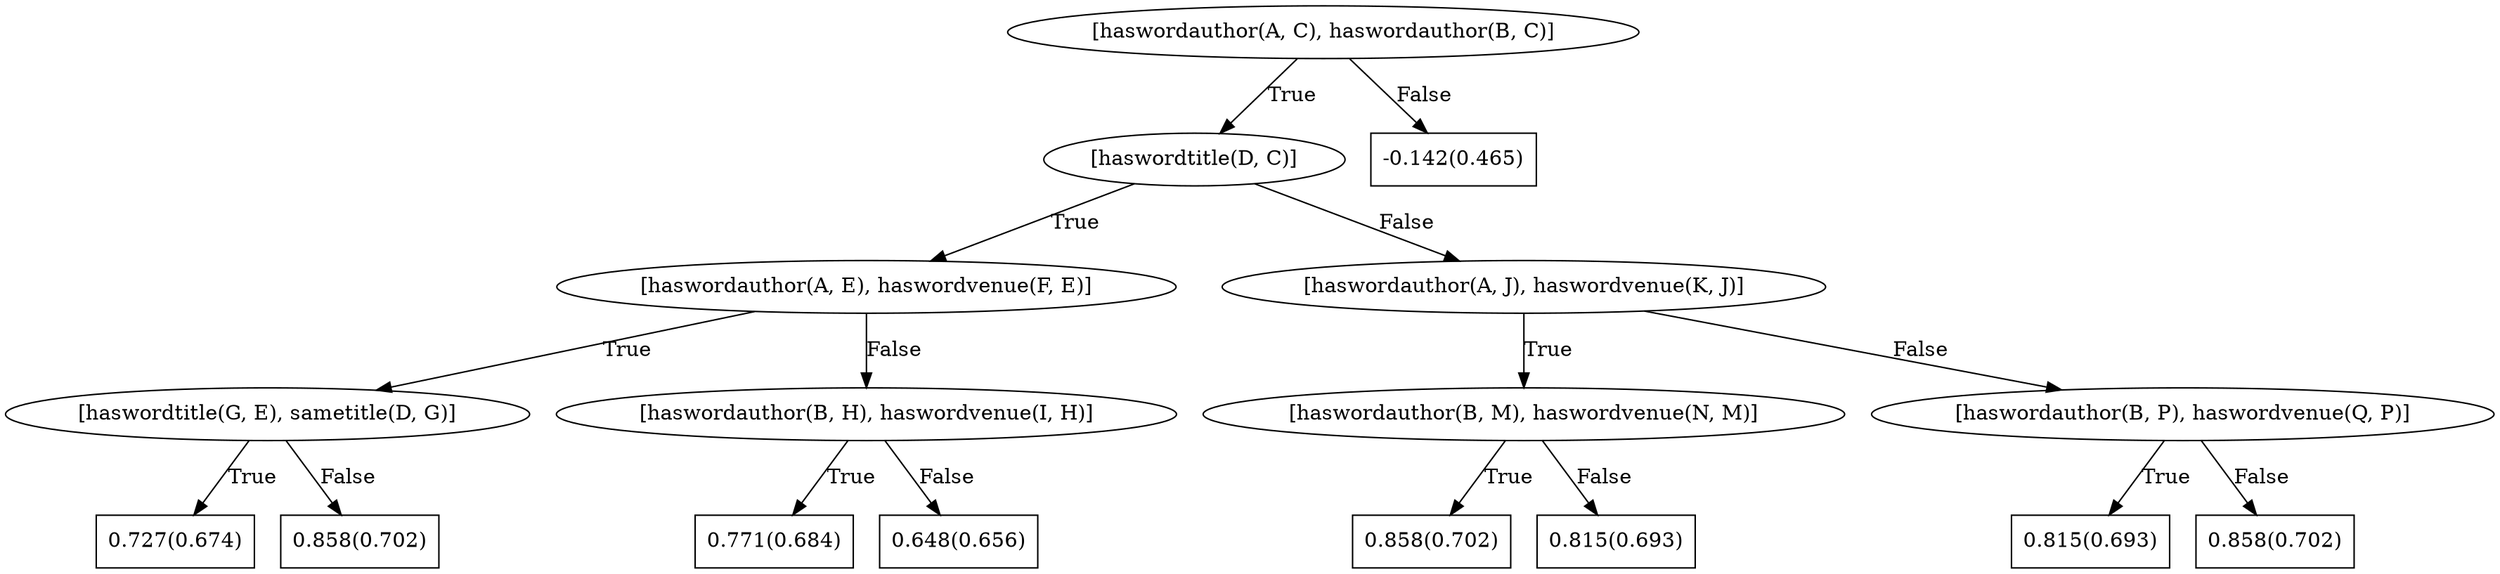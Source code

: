 digraph G{ 
1[label = "[haswordauthor(A, C), haswordauthor(B, C)]"];
1 -> 2[label="True"];
1 -> 3[label="False"];
2[label = "[haswordtitle(D, C)]"];
2 -> 4[label="True"];
2 -> 5[label="False"];
4[label = "[haswordauthor(A, E), haswordvenue(F, E)]"];
4 -> 6[label="True"];
4 -> 7[label="False"];
6[label = "[haswordtitle(G, E), sametitle(D, G)]"];
6 -> 8[label="True"];
6 -> 9[label="False"];
8[shape = box,label = "0.727(0.674)"];
9[shape = box,label = "0.858(0.702)"];
7[label = "[haswordauthor(B, H), haswordvenue(I, H)]"];
7 -> 10[label="True"];
7 -> 11[label="False"];
10[shape = box,label = "0.771(0.684)"];
11[shape = box,label = "0.648(0.656)"];
5[label = "[haswordauthor(A, J), haswordvenue(K, J)]"];
5 -> 12[label="True"];
5 -> 13[label="False"];
12[label = "[haswordauthor(B, M), haswordvenue(N, M)]"];
12 -> 14[label="True"];
12 -> 15[label="False"];
14[shape = box,label = "0.858(0.702)"];
15[shape = box,label = "0.815(0.693)"];
13[label = "[haswordauthor(B, P), haswordvenue(Q, P)]"];
13 -> 16[label="True"];
13 -> 17[label="False"];
16[shape = box,label = "0.815(0.693)"];
17[shape = box,label = "0.858(0.702)"];
3[shape = box,label = "-0.142(0.465)"];
}
